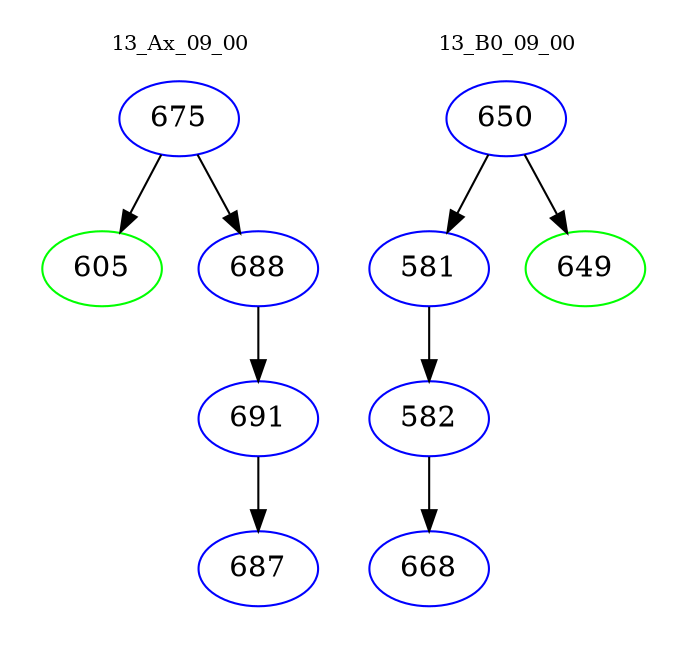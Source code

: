 digraph{
subgraph cluster_0 {
color = white
label = "13_Ax_09_00";
fontsize=10;
T0_675 [label="675", color="blue"]
T0_675 -> T0_605 [color="black"]
T0_605 [label="605", color="green"]
T0_675 -> T0_688 [color="black"]
T0_688 [label="688", color="blue"]
T0_688 -> T0_691 [color="black"]
T0_691 [label="691", color="blue"]
T0_691 -> T0_687 [color="black"]
T0_687 [label="687", color="blue"]
}
subgraph cluster_1 {
color = white
label = "13_B0_09_00";
fontsize=10;
T1_650 [label="650", color="blue"]
T1_650 -> T1_581 [color="black"]
T1_581 [label="581", color="blue"]
T1_581 -> T1_582 [color="black"]
T1_582 [label="582", color="blue"]
T1_582 -> T1_668 [color="black"]
T1_668 [label="668", color="blue"]
T1_650 -> T1_649 [color="black"]
T1_649 [label="649", color="green"]
}
}

